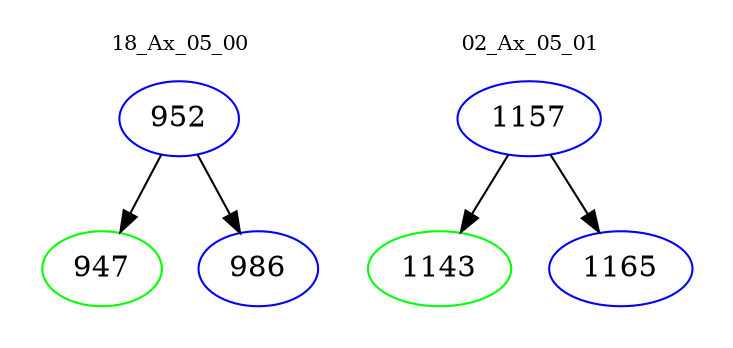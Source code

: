 digraph{
subgraph cluster_0 {
color = white
label = "18_Ax_05_00";
fontsize=10;
T0_952 [label="952", color="blue"]
T0_952 -> T0_947 [color="black"]
T0_947 [label="947", color="green"]
T0_952 -> T0_986 [color="black"]
T0_986 [label="986", color="blue"]
}
subgraph cluster_1 {
color = white
label = "02_Ax_05_01";
fontsize=10;
T1_1157 [label="1157", color="blue"]
T1_1157 -> T1_1143 [color="black"]
T1_1143 [label="1143", color="green"]
T1_1157 -> T1_1165 [color="black"]
T1_1165 [label="1165", color="blue"]
}
}
